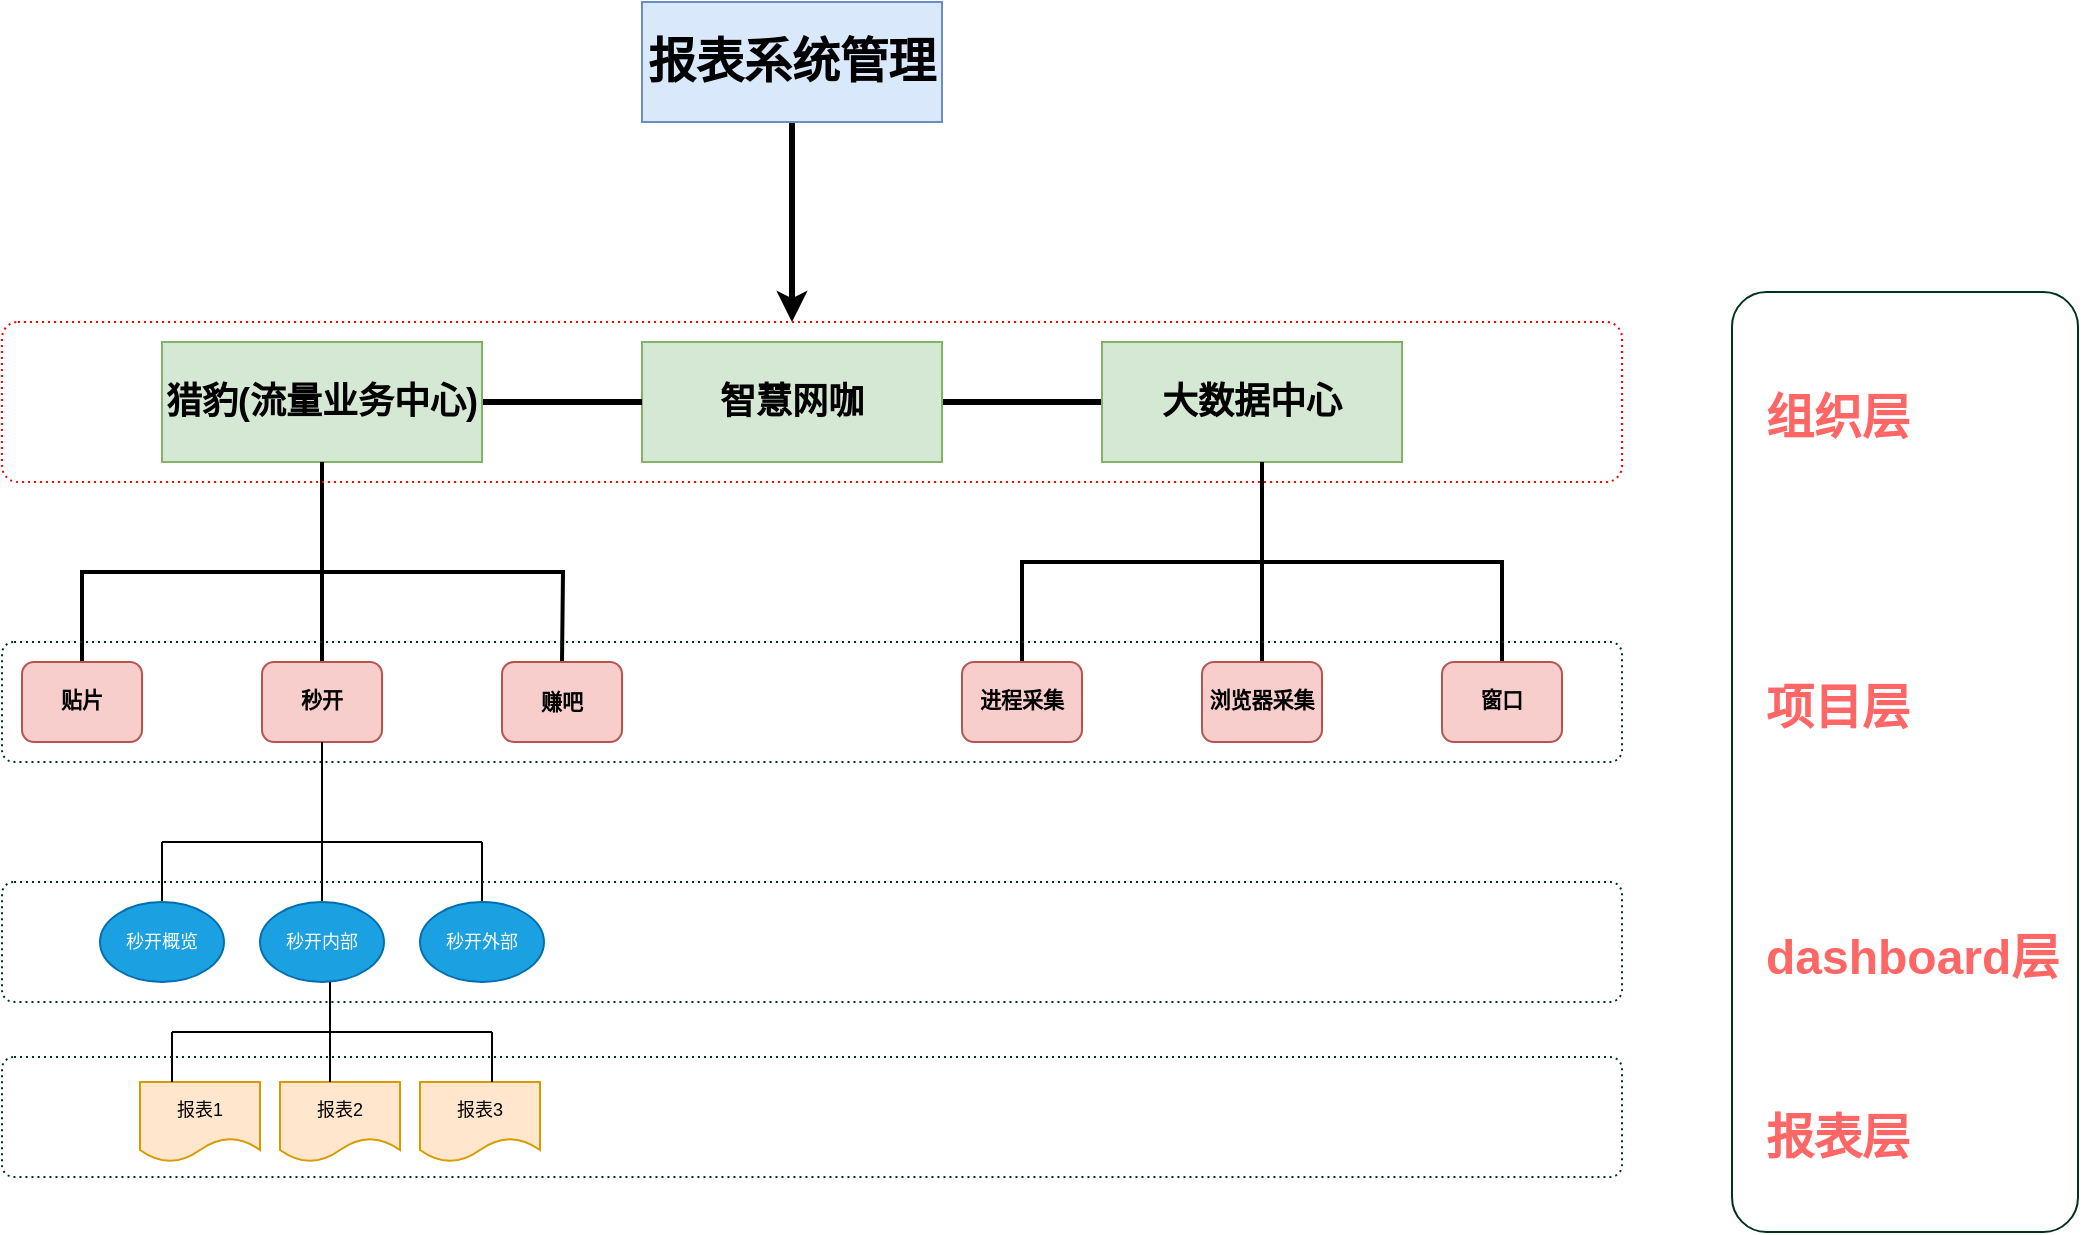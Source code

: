 <mxfile version="11.0.4" type="github"><diagram id="0h72CLyaa__4Id9_5aoc" name="Page-1"><mxGraphModel dx="2249" dy="715" grid="1" gridSize="10" guides="1" tooltips="1" connect="1" arrows="1" fold="1" page="1" pageScale="1" pageWidth="827" pageHeight="1169" math="0" shadow="0"><root><mxCell id="0"/><mxCell id="1" parent="0"/><mxCell id="kfbAdCKd1cchIvq6iEep-17" style="edgeStyle=orthogonalEdgeStyle;rounded=0;orthogonalLoop=1;jettySize=auto;html=1;exitX=0.5;exitY=1;exitDx=0;exitDy=0;endArrow=classic;endFill=1;strokeWidth=3;" edge="1" parent="1" source="kfbAdCKd1cchIvq6iEep-3"><mxGeometry relative="1" as="geometry"><mxPoint x="355" y="190" as="targetPoint"/></mxGeometry></mxCell><mxCell id="kfbAdCKd1cchIvq6iEep-3" value="&lt;h1&gt;报表系统管理&lt;/h1&gt;" style="rounded=0;whiteSpace=wrap;html=1;fillColor=#dae8fc;strokeColor=#6c8ebf;" vertex="1" parent="1"><mxGeometry x="280" y="30" width="150" height="60" as="geometry"/></mxCell><mxCell id="kfbAdCKd1cchIvq6iEep-14" style="edgeStyle=orthogonalEdgeStyle;rounded=0;orthogonalLoop=1;jettySize=auto;html=1;exitX=1;exitY=0.5;exitDx=0;exitDy=0;entryX=0;entryY=0.5;entryDx=0;entryDy=0;endArrow=none;endFill=0;strokeWidth=3;" edge="1" parent="1" source="kfbAdCKd1cchIvq6iEep-4" target="kfbAdCKd1cchIvq6iEep-6"><mxGeometry relative="1" as="geometry"/></mxCell><mxCell id="kfbAdCKd1cchIvq6iEep-4" value="&lt;h2&gt;智慧网咖&lt;/h2&gt;" style="rounded=0;whiteSpace=wrap;html=1;fillColor=#d5e8d4;strokeColor=#82b366;" vertex="1" parent="1"><mxGeometry x="280" y="200" width="150" height="60" as="geometry"/></mxCell><mxCell id="kfbAdCKd1cchIvq6iEep-13" style="edgeStyle=orthogonalEdgeStyle;rounded=0;orthogonalLoop=1;jettySize=auto;html=1;exitX=1;exitY=0.5;exitDx=0;exitDy=0;entryX=0;entryY=0.5;entryDx=0;entryDy=0;endArrow=none;endFill=0;strokeWidth=3;" edge="1" parent="1" source="kfbAdCKd1cchIvq6iEep-8" target="kfbAdCKd1cchIvq6iEep-4"><mxGeometry relative="1" as="geometry"/></mxCell><mxCell id="kfbAdCKd1cchIvq6iEep-8" value="&lt;h2&gt;猎豹(流量业务中心)&lt;/h2&gt;" style="rounded=0;whiteSpace=wrap;html=1;fillColor=#d5e8d4;strokeColor=#82b366;" vertex="1" parent="1"><mxGeometry x="40" y="200" width="160" height="60" as="geometry"/></mxCell><mxCell id="kfbAdCKd1cchIvq6iEep-6" value="&lt;h2&gt;大数据中心&lt;/h2&gt;" style="rounded=0;whiteSpace=wrap;html=1;fillColor=#d5e8d4;strokeColor=#82b366;" vertex="1" parent="1"><mxGeometry x="510" y="200" width="150" height="60" as="geometry"/></mxCell><mxCell id="kfbAdCKd1cchIvq6iEep-16" value="&lt;h1&gt;组织层&lt;/h1&gt;" style="text;html=1;resizable=0;points=[];autosize=1;align=left;verticalAlign=top;spacingTop=-4;fontColor=#FF6666;" vertex="1" parent="1"><mxGeometry x="840" y="205" width="90" height="50" as="geometry"/></mxCell><mxCell id="kfbAdCKd1cchIvq6iEep-34" value="" style="line;strokeWidth=2;direction=south;html=1;fontSize=9;" vertex="1" parent="1"><mxGeometry x="115" y="260" width="10" height="100" as="geometry"/></mxCell><mxCell id="kfbAdCKd1cchIvq6iEep-39" style="edgeStyle=orthogonalEdgeStyle;rounded=0;orthogonalLoop=1;jettySize=auto;html=1;exitX=1;exitY=0.5;exitDx=0;exitDy=0;exitPerimeter=0;endArrow=none;endFill=0;strokeWidth=2;" edge="1" parent="1" source="kfbAdCKd1cchIvq6iEep-35"><mxGeometry relative="1" as="geometry"><mxPoint x="240" y="360" as="targetPoint"/></mxGeometry></mxCell><mxCell id="kfbAdCKd1cchIvq6iEep-35" value="" style="line;strokeWidth=2;html=1;" vertex="1" parent="1"><mxGeometry x="40" y="310" width="160" height="10" as="geometry"/></mxCell><mxCell id="kfbAdCKd1cchIvq6iEep-38" style="edgeStyle=orthogonalEdgeStyle;rounded=0;orthogonalLoop=1;jettySize=auto;html=1;entryX=0;entryY=0.5;entryDx=0;entryDy=0;entryPerimeter=0;endArrow=none;endFill=0;strokeWidth=2;" edge="1" parent="1" target="kfbAdCKd1cchIvq6iEep-35"><mxGeometry relative="1" as="geometry"><mxPoint y="360" as="sourcePoint"/><Array as="points"><mxPoint y="315"/></Array></mxGeometry></mxCell><mxCell id="kfbAdCKd1cchIvq6iEep-40" value="" style="line;strokeWidth=2;direction=south;html=1;" vertex="1" parent="1"><mxGeometry x="-5" y="360" width="10" height="40" as="geometry"/></mxCell><mxCell id="kfbAdCKd1cchIvq6iEep-42" value="" style="line;strokeWidth=2;direction=south;html=1;" vertex="1" parent="1"><mxGeometry x="115" y="360" width="10" height="40" as="geometry"/></mxCell><mxCell id="kfbAdCKd1cchIvq6iEep-43" value="" style="line;strokeWidth=2;direction=south;html=1;" vertex="1" parent="1"><mxGeometry x="235" y="360" width="10" height="40" as="geometry"/></mxCell><mxCell id="kfbAdCKd1cchIvq6iEep-45" value="" style="rounded=1;arcSize=10;dashed=1;strokeColor=#FF0000;fillColor=none;gradientColor=none;dashPattern=1 2;strokeWidth=1;fontSize=9;fontColor=#FF0000;" vertex="1" parent="1"><mxGeometry x="-40" y="190" width="810" height="80" as="geometry"/></mxCell><mxCell id="kfbAdCKd1cchIvq6iEep-48" value="&lt;h3&gt;贴片&lt;/h3&gt;" style="rounded=1;whiteSpace=wrap;html=1;strokeColor=#b85450;strokeWidth=1;fontSize=9;fillColor=#f8cecc;fontFamily=Times New Roman;" vertex="1" parent="1"><mxGeometry x="-30" y="360" width="60" height="40" as="geometry"/></mxCell><mxCell id="kfbAdCKd1cchIvq6iEep-51" style="edgeStyle=orthogonalEdgeStyle;rounded=0;orthogonalLoop=1;jettySize=auto;html=1;exitX=0.5;exitY=0;exitDx=0;exitDy=0;entryX=0.75;entryY=0.5;entryDx=0;entryDy=0;entryPerimeter=0;endArrow=none;endFill=0;strokeWidth=2;fontFamily=Times New Roman;fontSize=9;fontColor=#FF6666;" edge="1" parent="1" source="kfbAdCKd1cchIvq6iEep-49" target="kfbAdCKd1cchIvq6iEep-42"><mxGeometry relative="1" as="geometry"/></mxCell><mxCell id="kfbAdCKd1cchIvq6iEep-49" value="&lt;h3&gt;秒开&lt;/h3&gt;" style="rounded=1;whiteSpace=wrap;html=1;strokeColor=#b85450;strokeWidth=1;fontSize=9;fillColor=#f8cecc;fontFamily=Times New Roman;" vertex="1" parent="1"><mxGeometry x="90" y="360" width="60" height="40" as="geometry"/></mxCell><mxCell id="kfbAdCKd1cchIvq6iEep-50" value="&lt;h3&gt;赚吧&lt;/h3&gt;" style="rounded=1;whiteSpace=wrap;html=1;strokeColor=#b85450;strokeWidth=1;fontSize=9;fillColor=#f8cecc;" vertex="1" parent="1"><mxGeometry x="210" y="360" width="60" height="40" as="geometry"/></mxCell><mxCell id="kfbAdCKd1cchIvq6iEep-75" value="" style="line;strokeWidth=2;direction=south;html=1;fontFamily=Times New Roman;fontSize=9;fontColor=#FF6666;" vertex="1" parent="1"><mxGeometry x="585" y="260" width="10" height="100" as="geometry"/></mxCell><mxCell id="kfbAdCKd1cchIvq6iEep-77" style="edgeStyle=orthogonalEdgeStyle;rounded=0;orthogonalLoop=1;jettySize=auto;html=1;exitX=1;exitY=0.5;exitDx=0;exitDy=0;exitPerimeter=0;endArrow=none;endFill=0;strokeWidth=2;entryX=0.5;entryY=0;entryDx=0;entryDy=0;entryPerimeter=0;" edge="1" parent="1" source="kfbAdCKd1cchIvq6iEep-78" target="kfbAdCKd1cchIvq6iEep-82"><mxGeometry relative="1" as="geometry"><mxPoint x="710" y="355" as="targetPoint"/></mxGeometry></mxCell><mxCell id="kfbAdCKd1cchIvq6iEep-78" value="" style="line;strokeWidth=2;html=1;" vertex="1" parent="1"><mxGeometry x="510" y="305" width="160" height="10" as="geometry"/></mxCell><mxCell id="kfbAdCKd1cchIvq6iEep-79" style="edgeStyle=orthogonalEdgeStyle;rounded=0;orthogonalLoop=1;jettySize=auto;html=1;entryX=0;entryY=0.5;entryDx=0;entryDy=0;entryPerimeter=0;endArrow=none;endFill=0;strokeWidth=2;" edge="1" parent="1" target="kfbAdCKd1cchIvq6iEep-78" source="kfbAdCKd1cchIvq6iEep-80"><mxGeometry relative="1" as="geometry"><mxPoint x="470" y="355" as="sourcePoint"/><Array as="points"><mxPoint x="470" y="310"/></Array></mxGeometry></mxCell><mxCell id="kfbAdCKd1cchIvq6iEep-80" value="&lt;h3&gt;进程采集&lt;/h3&gt;" style="rounded=1;whiteSpace=wrap;html=1;strokeColor=#b85450;strokeWidth=1;fontSize=9;fillColor=#f8cecc;fontFamily=Times New Roman;" vertex="1" parent="1"><mxGeometry x="440" y="360" width="60" height="40" as="geometry"/></mxCell><mxCell id="kfbAdCKd1cchIvq6iEep-81" value="&lt;h3&gt;浏览器采集&lt;/h3&gt;" style="rounded=1;whiteSpace=wrap;html=1;strokeColor=#b85450;strokeWidth=1;fontSize=9;fillColor=#f8cecc;fontFamily=Times New Roman;" vertex="1" parent="1"><mxGeometry x="560" y="360" width="60" height="40" as="geometry"/></mxCell><mxCell id="kfbAdCKd1cchIvq6iEep-82" value="&lt;h3&gt;窗口&lt;/h3&gt;" style="rounded=1;whiteSpace=wrap;html=1;strokeColor=#b85450;strokeWidth=1;fontSize=9;fillColor=#f8cecc;fontFamily=Times New Roman;" vertex="1" parent="1"><mxGeometry x="680" y="360" width="60" height="40" as="geometry"/></mxCell><mxCell id="kfbAdCKd1cchIvq6iEep-85" value="" style="rounded=1;arcSize=10;dashed=1;strokeColor=#00331A;fillColor=none;gradientColor=none;dashPattern=1 2;strokeWidth=1;fontSize=9;fontColor=#FF0000;" vertex="1" parent="1"><mxGeometry x="-40" y="350" width="810" height="60" as="geometry"/></mxCell><mxCell id="kfbAdCKd1cchIvq6iEep-87" value="&lt;h1&gt;项目层&lt;/h1&gt;" style="text;html=1;resizable=0;points=[];autosize=1;align=left;verticalAlign=top;spacingTop=-4;fontColor=#FF6666;" vertex="1" parent="1"><mxGeometry x="840" y="350" width="90" height="50" as="geometry"/></mxCell><mxCell id="kfbAdCKd1cchIvq6iEep-89" value="" style="line;strokeWidth=1;direction=south;html=1;fontFamily=Times New Roman;fontSize=9;fontColor=#FF0000;" vertex="1" parent="1"><mxGeometry x="115" y="400" width="10" height="50" as="geometry"/></mxCell><mxCell id="kfbAdCKd1cchIvq6iEep-93" value="" style="line;strokeWidth=1;html=1;fontFamily=Times New Roman;fontSize=9;fontColor=#FF0000;" vertex="1" parent="1"><mxGeometry x="40" y="445" width="160" height="10" as="geometry"/></mxCell><mxCell id="kfbAdCKd1cchIvq6iEep-94" value="" style="line;strokeWidth=1;direction=south;html=1;fontFamily=Times New Roman;fontSize=9;fontColor=#FF0000;" vertex="1" parent="1"><mxGeometry x="35" y="450" width="10" height="30" as="geometry"/></mxCell><mxCell id="kfbAdCKd1cchIvq6iEep-96" value="" style="line;strokeWidth=1;direction=south;html=1;fontFamily=Times New Roman;fontSize=9;fontColor=#FF0000;" vertex="1" parent="1"><mxGeometry x="115" y="450" width="10" height="35" as="geometry"/></mxCell><mxCell id="kfbAdCKd1cchIvq6iEep-99" value="" style="line;strokeWidth=1;direction=south;html=1;fontFamily=Times New Roman;fontSize=9;fontColor=#FF0000;" vertex="1" parent="1"><mxGeometry x="195" y="450" width="10" height="35" as="geometry"/></mxCell><mxCell id="kfbAdCKd1cchIvq6iEep-100" value="秒开概览" style="ellipse;whiteSpace=wrap;html=1;strokeColor=#006EAF;strokeWidth=1;fontFamily=Tahoma;fontSize=9;fontColor=#ffffff;fillColor=#1ba1e2;" vertex="1" parent="1"><mxGeometry x="9" y="480" width="62" height="40" as="geometry"/></mxCell><mxCell id="kfbAdCKd1cchIvq6iEep-101" value="秒开内部" style="ellipse;whiteSpace=wrap;html=1;strokeColor=#006EAF;strokeWidth=1;fontFamily=Helvetica;fontSize=9;fontColor=#ffffff;fillColor=#1ba1e2;" vertex="1" parent="1"><mxGeometry x="89" y="480" width="62" height="40" as="geometry"/></mxCell><mxCell id="kfbAdCKd1cchIvq6iEep-102" value="秒开外部" style="ellipse;whiteSpace=wrap;html=1;strokeColor=#006EAF;strokeWidth=1;fontFamily=Helvetica;fontSize=9;fontColor=#ffffff;fillColor=#1ba1e2;" vertex="1" parent="1"><mxGeometry x="169" y="480" width="62" height="40" as="geometry"/></mxCell><mxCell id="kfbAdCKd1cchIvq6iEep-106" value="报表1" style="shape=document;whiteSpace=wrap;html=1;boundedLbl=1;strokeColor=#d79b00;strokeWidth=1;fontFamily=Helvetica;fontSize=9;fillColor=#ffe6cc;" vertex="1" parent="1"><mxGeometry x="29" y="570" width="60" height="40" as="geometry"/></mxCell><mxCell id="kfbAdCKd1cchIvq6iEep-107" value="报表2" style="shape=document;whiteSpace=wrap;html=1;boundedLbl=1;strokeColor=#d79b00;strokeWidth=1;fontFamily=Helvetica;fontSize=9;fillColor=#ffe6cc;" vertex="1" parent="1"><mxGeometry x="99" y="570" width="60" height="40" as="geometry"/></mxCell><mxCell id="kfbAdCKd1cchIvq6iEep-108" value="报表3" style="shape=document;whiteSpace=wrap;html=1;boundedLbl=1;strokeColor=#d79b00;strokeWidth=1;fontFamily=Helvetica;fontSize=9;fillColor=#ffe6cc;" vertex="1" parent="1"><mxGeometry x="169" y="570" width="60" height="40" as="geometry"/></mxCell><mxCell id="kfbAdCKd1cchIvq6iEep-109" value="" style="line;strokeWidth=1;direction=south;html=1;fontFamily=Helvetica;fontSize=9;fontColor=#000000;" vertex="1" parent="1"><mxGeometry x="119" y="520" width="10" height="50" as="geometry"/></mxCell><mxCell id="kfbAdCKd1cchIvq6iEep-111" value="" style="line;strokeWidth=1;html=1;fontFamily=Helvetica;fontSize=9;fontColor=#000000;" vertex="1" parent="1"><mxGeometry x="45" y="540" width="160" height="10" as="geometry"/></mxCell><mxCell id="kfbAdCKd1cchIvq6iEep-114" value="" style="line;strokeWidth=1;direction=south;html=1;fontFamily=Helvetica;fontSize=9;fontColor=#000000;" vertex="1" parent="1"><mxGeometry x="40" y="545" width="10" height="25" as="geometry"/></mxCell><mxCell id="kfbAdCKd1cchIvq6iEep-116" value="" style="line;strokeWidth=1;direction=south;html=1;fontFamily=Helvetica;fontSize=9;fontColor=#000000;" vertex="1" parent="1"><mxGeometry x="200" y="545" width="10" height="25" as="geometry"/></mxCell><mxCell id="kfbAdCKd1cchIvq6iEep-119" value="" style="rounded=1;arcSize=10;dashed=1;strokeColor=#00331A;fillColor=none;gradientColor=none;dashPattern=1 2;strokeWidth=1;fontSize=9;fontColor=#FF0000;" vertex="1" parent="1"><mxGeometry x="-40" y="557.5" width="810" height="60" as="geometry"/></mxCell><mxCell id="kfbAdCKd1cchIvq6iEep-120" value="" style="rounded=1;arcSize=10;dashed=1;strokeColor=#00331A;fillColor=none;gradientColor=none;dashPattern=1 2;strokeWidth=1;fontSize=9;fontColor=#FF0000;" vertex="1" parent="1"><mxGeometry x="-40" y="470" width="810" height="60" as="geometry"/></mxCell><mxCell id="kfbAdCKd1cchIvq6iEep-121" value="&lt;h1&gt;dashboard层&lt;/h1&gt;" style="text;html=1;resizable=0;points=[];autosize=1;align=left;verticalAlign=top;spacingTop=-4;fontColor=#FF6666;" vertex="1" parent="1"><mxGeometry x="840" y="475" width="160" height="50" as="geometry"/></mxCell><mxCell id="kfbAdCKd1cchIvq6iEep-122" value="&lt;h1&gt;报表层&lt;/h1&gt;" style="text;html=1;resizable=0;points=[];autosize=1;align=left;verticalAlign=top;spacingTop=-4;fontColor=#FF6666;" vertex="1" parent="1"><mxGeometry x="840" y="565" width="90" height="50" as="geometry"/></mxCell><mxCell id="kfbAdCKd1cchIvq6iEep-125" value="" style="rounded=1;arcSize=10;strokeColor=#00331A;fillColor=none;gradientColor=none;strokeWidth=1;fontSize=9;fontColor=#FF0000;" vertex="1" parent="1"><mxGeometry x="825" y="175" width="173" height="470" as="geometry"/></mxCell></root></mxGraphModel></diagram></mxfile>